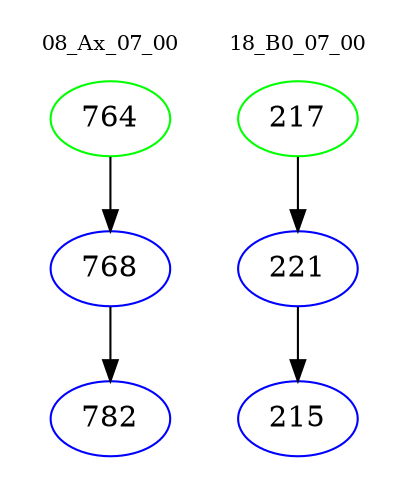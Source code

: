 digraph{
subgraph cluster_0 {
color = white
label = "08_Ax_07_00";
fontsize=10;
T0_764 [label="764", color="green"]
T0_764 -> T0_768 [color="black"]
T0_768 [label="768", color="blue"]
T0_768 -> T0_782 [color="black"]
T0_782 [label="782", color="blue"]
}
subgraph cluster_1 {
color = white
label = "18_B0_07_00";
fontsize=10;
T1_217 [label="217", color="green"]
T1_217 -> T1_221 [color="black"]
T1_221 [label="221", color="blue"]
T1_221 -> T1_215 [color="black"]
T1_215 [label="215", color="blue"]
}
}
